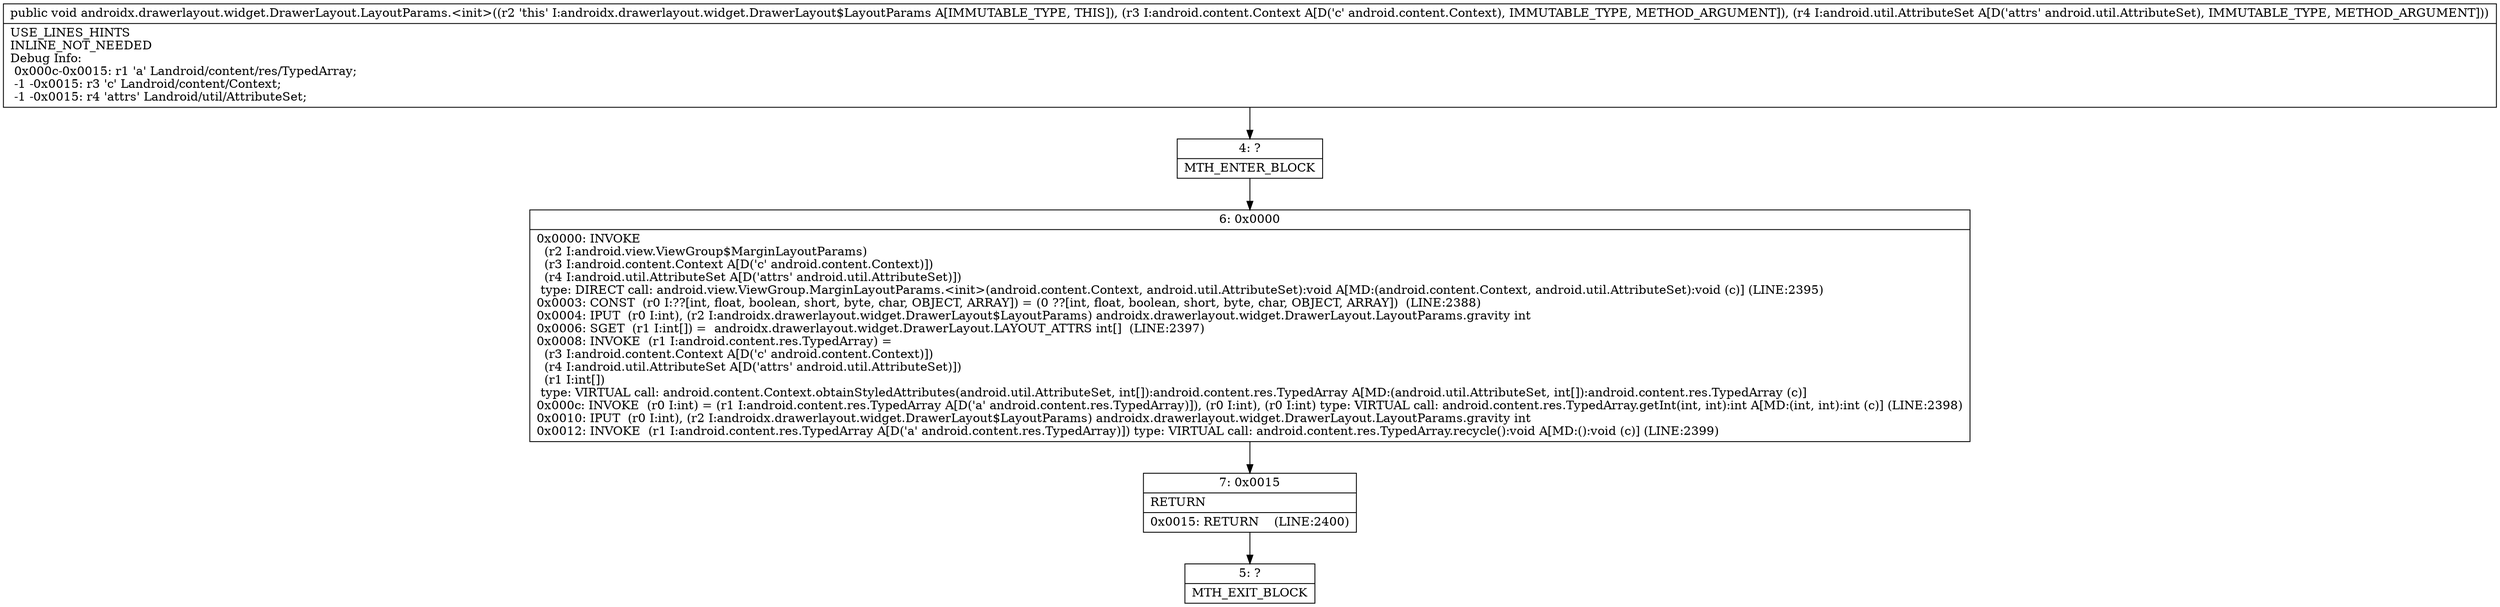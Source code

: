 digraph "CFG forandroidx.drawerlayout.widget.DrawerLayout.LayoutParams.\<init\>(Landroid\/content\/Context;Landroid\/util\/AttributeSet;)V" {
Node_4 [shape=record,label="{4\:\ ?|MTH_ENTER_BLOCK\l}"];
Node_6 [shape=record,label="{6\:\ 0x0000|0x0000: INVOKE  \l  (r2 I:android.view.ViewGroup$MarginLayoutParams)\l  (r3 I:android.content.Context A[D('c' android.content.Context)])\l  (r4 I:android.util.AttributeSet A[D('attrs' android.util.AttributeSet)])\l type: DIRECT call: android.view.ViewGroup.MarginLayoutParams.\<init\>(android.content.Context, android.util.AttributeSet):void A[MD:(android.content.Context, android.util.AttributeSet):void (c)] (LINE:2395)\l0x0003: CONST  (r0 I:??[int, float, boolean, short, byte, char, OBJECT, ARRAY]) = (0 ??[int, float, boolean, short, byte, char, OBJECT, ARRAY])  (LINE:2388)\l0x0004: IPUT  (r0 I:int), (r2 I:androidx.drawerlayout.widget.DrawerLayout$LayoutParams) androidx.drawerlayout.widget.DrawerLayout.LayoutParams.gravity int \l0x0006: SGET  (r1 I:int[]) =  androidx.drawerlayout.widget.DrawerLayout.LAYOUT_ATTRS int[]  (LINE:2397)\l0x0008: INVOKE  (r1 I:android.content.res.TypedArray) = \l  (r3 I:android.content.Context A[D('c' android.content.Context)])\l  (r4 I:android.util.AttributeSet A[D('attrs' android.util.AttributeSet)])\l  (r1 I:int[])\l type: VIRTUAL call: android.content.Context.obtainStyledAttributes(android.util.AttributeSet, int[]):android.content.res.TypedArray A[MD:(android.util.AttributeSet, int[]):android.content.res.TypedArray (c)]\l0x000c: INVOKE  (r0 I:int) = (r1 I:android.content.res.TypedArray A[D('a' android.content.res.TypedArray)]), (r0 I:int), (r0 I:int) type: VIRTUAL call: android.content.res.TypedArray.getInt(int, int):int A[MD:(int, int):int (c)] (LINE:2398)\l0x0010: IPUT  (r0 I:int), (r2 I:androidx.drawerlayout.widget.DrawerLayout$LayoutParams) androidx.drawerlayout.widget.DrawerLayout.LayoutParams.gravity int \l0x0012: INVOKE  (r1 I:android.content.res.TypedArray A[D('a' android.content.res.TypedArray)]) type: VIRTUAL call: android.content.res.TypedArray.recycle():void A[MD:():void (c)] (LINE:2399)\l}"];
Node_7 [shape=record,label="{7\:\ 0x0015|RETURN\l|0x0015: RETURN    (LINE:2400)\l}"];
Node_5 [shape=record,label="{5\:\ ?|MTH_EXIT_BLOCK\l}"];
MethodNode[shape=record,label="{public void androidx.drawerlayout.widget.DrawerLayout.LayoutParams.\<init\>((r2 'this' I:androidx.drawerlayout.widget.DrawerLayout$LayoutParams A[IMMUTABLE_TYPE, THIS]), (r3 I:android.content.Context A[D('c' android.content.Context), IMMUTABLE_TYPE, METHOD_ARGUMENT]), (r4 I:android.util.AttributeSet A[D('attrs' android.util.AttributeSet), IMMUTABLE_TYPE, METHOD_ARGUMENT]))  | USE_LINES_HINTS\lINLINE_NOT_NEEDED\lDebug Info:\l  0x000c\-0x0015: r1 'a' Landroid\/content\/res\/TypedArray;\l  \-1 \-0x0015: r3 'c' Landroid\/content\/Context;\l  \-1 \-0x0015: r4 'attrs' Landroid\/util\/AttributeSet;\l}"];
MethodNode -> Node_4;Node_4 -> Node_6;
Node_6 -> Node_7;
Node_7 -> Node_5;
}

